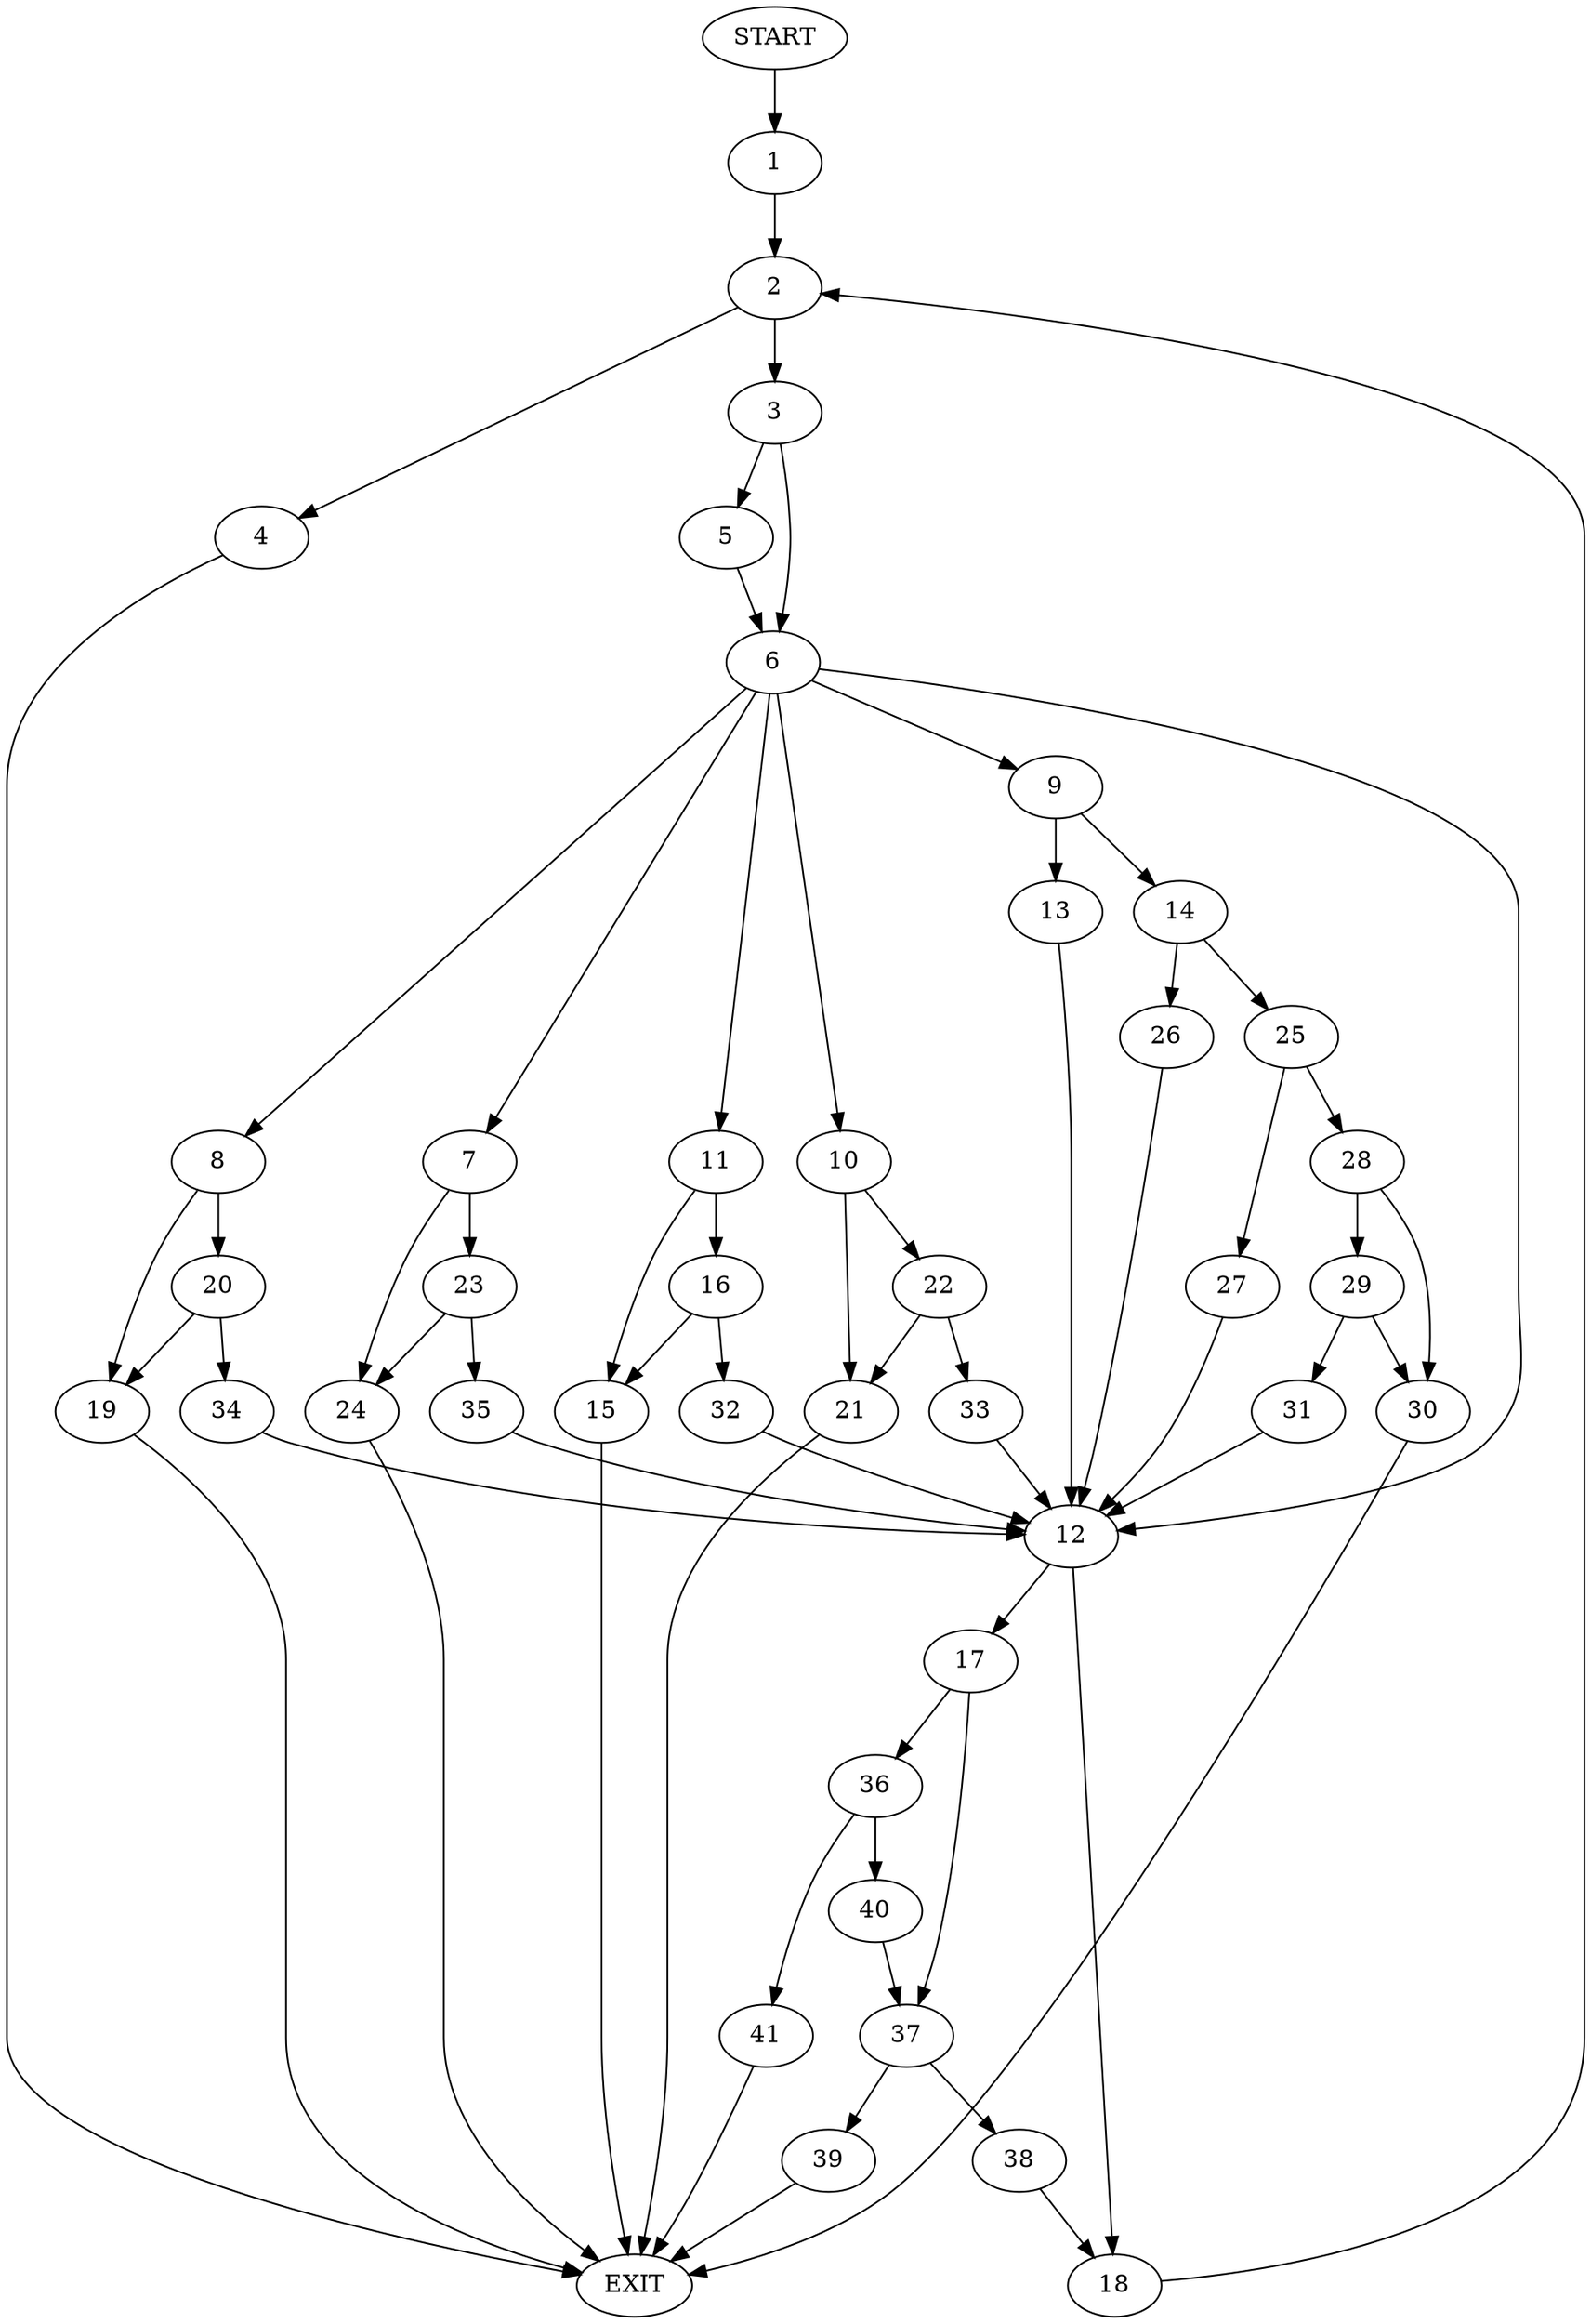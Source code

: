 digraph {
0 [label="START"]
42 [label="EXIT"]
0 -> 1
1 -> 2
2 -> 3
2 -> 4
4 -> 42
3 -> 5
3 -> 6
5 -> 6
6 -> 7
6 -> 8
6 -> 9
6 -> 10
6 -> 11
6 -> 12
9 -> 13
9 -> 14
11 -> 15
11 -> 16
12 -> 17
12 -> 18
8 -> 19
8 -> 20
10 -> 21
10 -> 22
7 -> 23
7 -> 24
13 -> 12
14 -> 25
14 -> 26
25 -> 27
25 -> 28
26 -> 12
27 -> 12
28 -> 29
28 -> 30
29 -> 31
29 -> 30
30 -> 42
31 -> 12
15 -> 42
16 -> 15
16 -> 32
32 -> 12
21 -> 42
22 -> 21
22 -> 33
33 -> 12
20 -> 34
20 -> 19
19 -> 42
34 -> 12
23 -> 24
23 -> 35
24 -> 42
35 -> 12
17 -> 36
17 -> 37
18 -> 2
37 -> 38
37 -> 39
36 -> 40
36 -> 41
40 -> 37
41 -> 42
38 -> 18
39 -> 42
}
